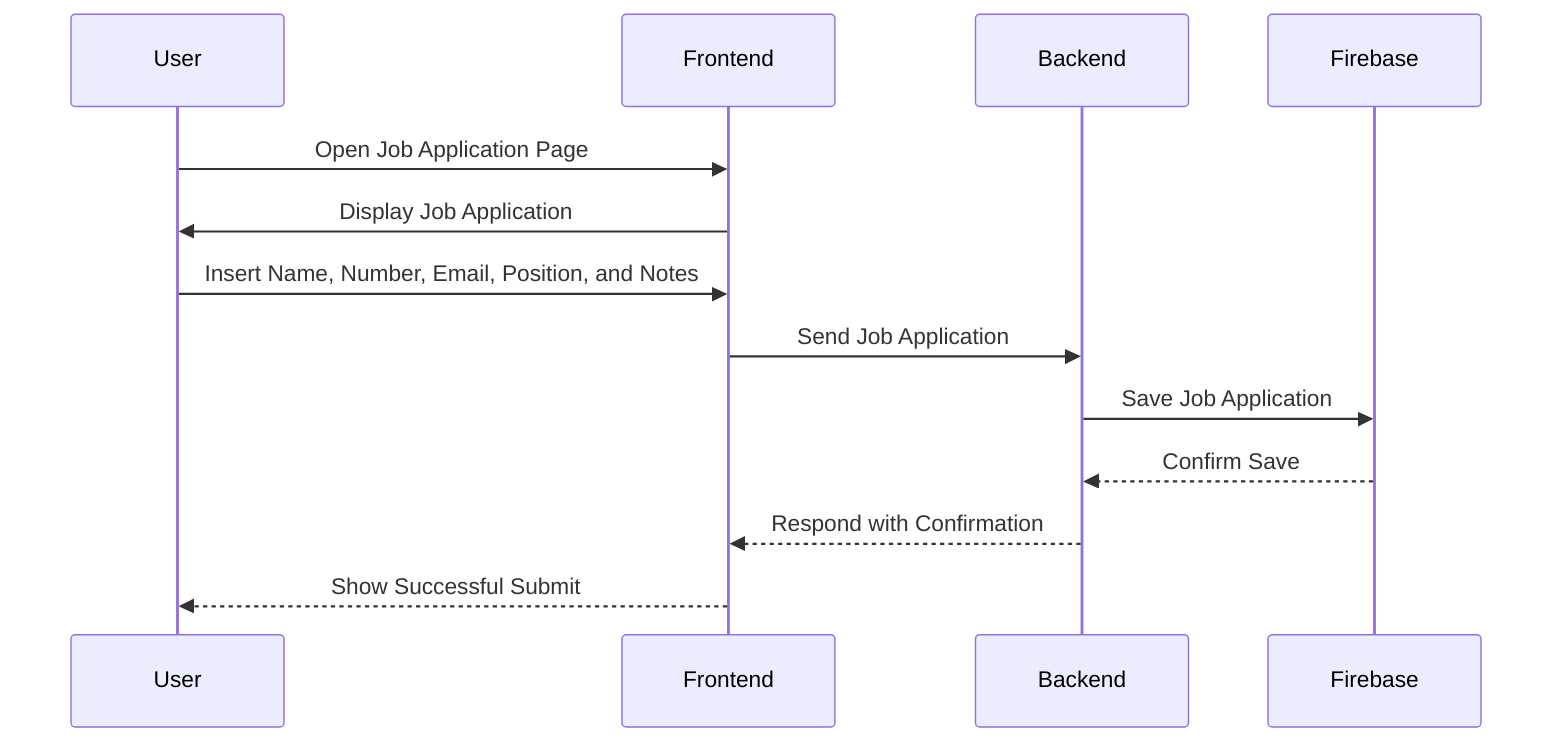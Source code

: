 sequenceDiagram
    participant User
    participant Frontend
    participant Backend
    participant Firebase

    User ->> Frontend: Open Job Application Page
    Frontend ->> User: Display Job Application
    User ->> Frontend: Insert Name, Number, Email, Position, and Notes
    Frontend ->> Backend: Send Job Application
    Backend ->> Firebase: Save Job Application
    Firebase -->> Backend: Confirm Save
    Backend -->> Frontend: Respond with Confirmation
    Frontend -->> User: Show Successful Submit